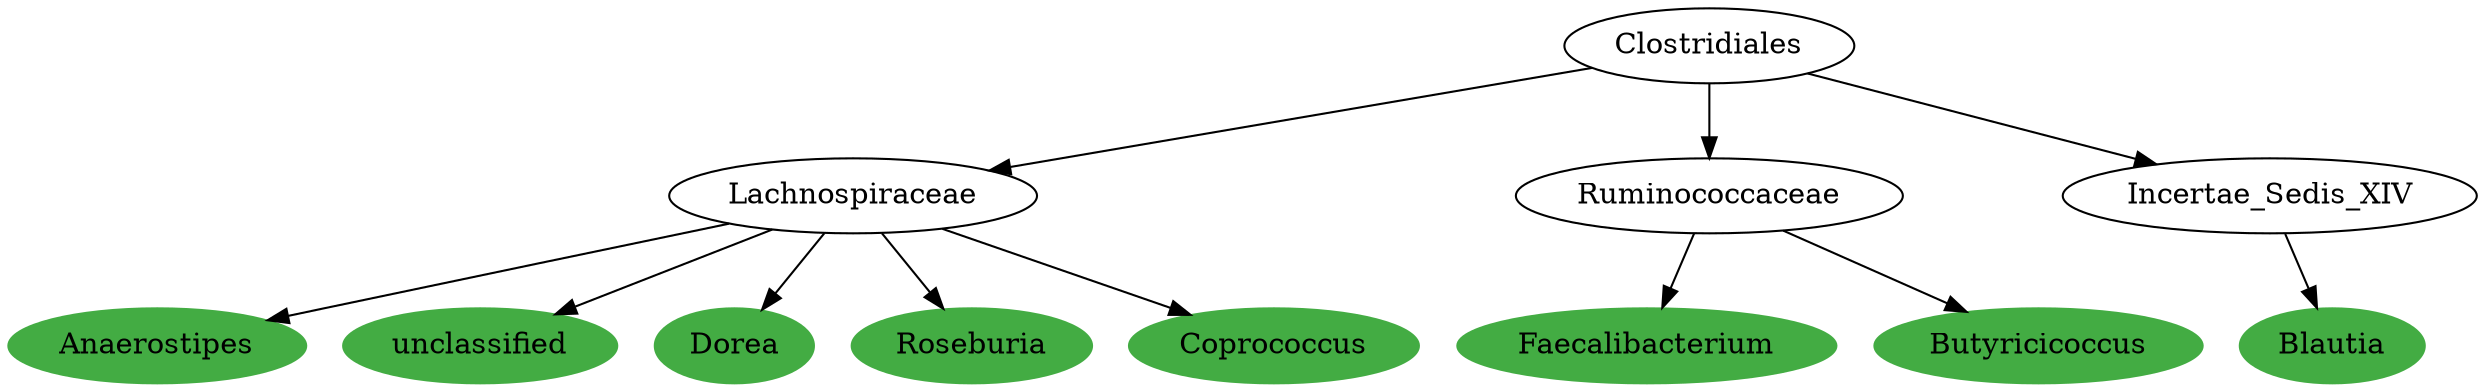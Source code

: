 digraph G { 
	LachnospiraceaeAnaerostipes [label="Anaerostipes", color="#43AC43", style=filled];
	ClostridialesLachnospiraceae [label="Lachnospiraceae"];
	LachnospiraceaeAnaerostipes [label="Anaerostipes"];
	ClostridialesLachnospiraceae -> LachnospiraceaeAnaerostipes;
	ClostridiaClostridiales [label="Clostridiales"];
	ClostridialesLachnospiraceae [label="Lachnospiraceae"];
	ClostridiaClostridiales -> ClostridialesLachnospiraceae;
	Lachnospiraceaeunclassified [label="unclassified", color="#43AC43", style=filled];
	ClostridialesLachnospiraceae [label="Lachnospiraceae"];
	Lachnospiraceaeunclassified [label="unclassified"];
	ClostridialesLachnospiraceae -> Lachnospiraceaeunclassified;
	LachnospiraceaeDorea [label="Dorea", color="#43AC43", style=filled];
	ClostridialesLachnospiraceae [label="Lachnospiraceae"];
	LachnospiraceaeDorea [label="Dorea"];
	ClostridialesLachnospiraceae -> LachnospiraceaeDorea;
	LachnospiraceaeRoseburia [label="Roseburia", color="#43AC43", style=filled];
	ClostridialesLachnospiraceae [label="Lachnospiraceae"];
	LachnospiraceaeRoseburia [label="Roseburia"];
	ClostridialesLachnospiraceae -> LachnospiraceaeRoseburia;
	LachnospiraceaeCoprococcus [label="Coprococcus", color="#43AC43", style=filled];
	ClostridialesLachnospiraceae [label="Lachnospiraceae"];
	LachnospiraceaeCoprococcus [label="Coprococcus"];
	ClostridialesLachnospiraceae -> LachnospiraceaeCoprococcus;
	RuminococcaceaeFaecalibacterium [label="Faecalibacterium", color="#43AC43", style=filled];
	ClostridialesRuminococcaceae [label="Ruminococcaceae"];
	RuminococcaceaeFaecalibacterium [label="Faecalibacterium"];
	ClostridialesRuminococcaceae -> RuminococcaceaeFaecalibacterium;
	ClostridiaClostridiales [label="Clostridiales"];
	ClostridialesRuminococcaceae [label="Ruminococcaceae"];
	ClostridiaClostridiales -> ClostridialesRuminococcaceae;
	RuminococcaceaeButyricicoccus [label="Butyricicoccus", color="#43AC43", style=filled];
	ClostridialesRuminococcaceae [label="Ruminococcaceae"];
	RuminococcaceaeButyricicoccus [label="Butyricicoccus"];
	ClostridialesRuminococcaceae -> RuminococcaceaeButyricicoccus;
	Incertae_Sedis_XIVBlautia [label="Blautia", color="#43AC43", style=filled];
	ClostridialesIncertae_Sedis_XIV [label="Incertae_Sedis_XIV"];
	Incertae_Sedis_XIVBlautia [label="Blautia"];
	ClostridialesIncertae_Sedis_XIV -> Incertae_Sedis_XIVBlautia;
	ClostridiaClostridiales [label="Clostridiales"];
	ClostridialesIncertae_Sedis_XIV [label="Incertae_Sedis_XIV"];
	ClostridiaClostridiales -> ClostridialesIncertae_Sedis_XIV;

 }
